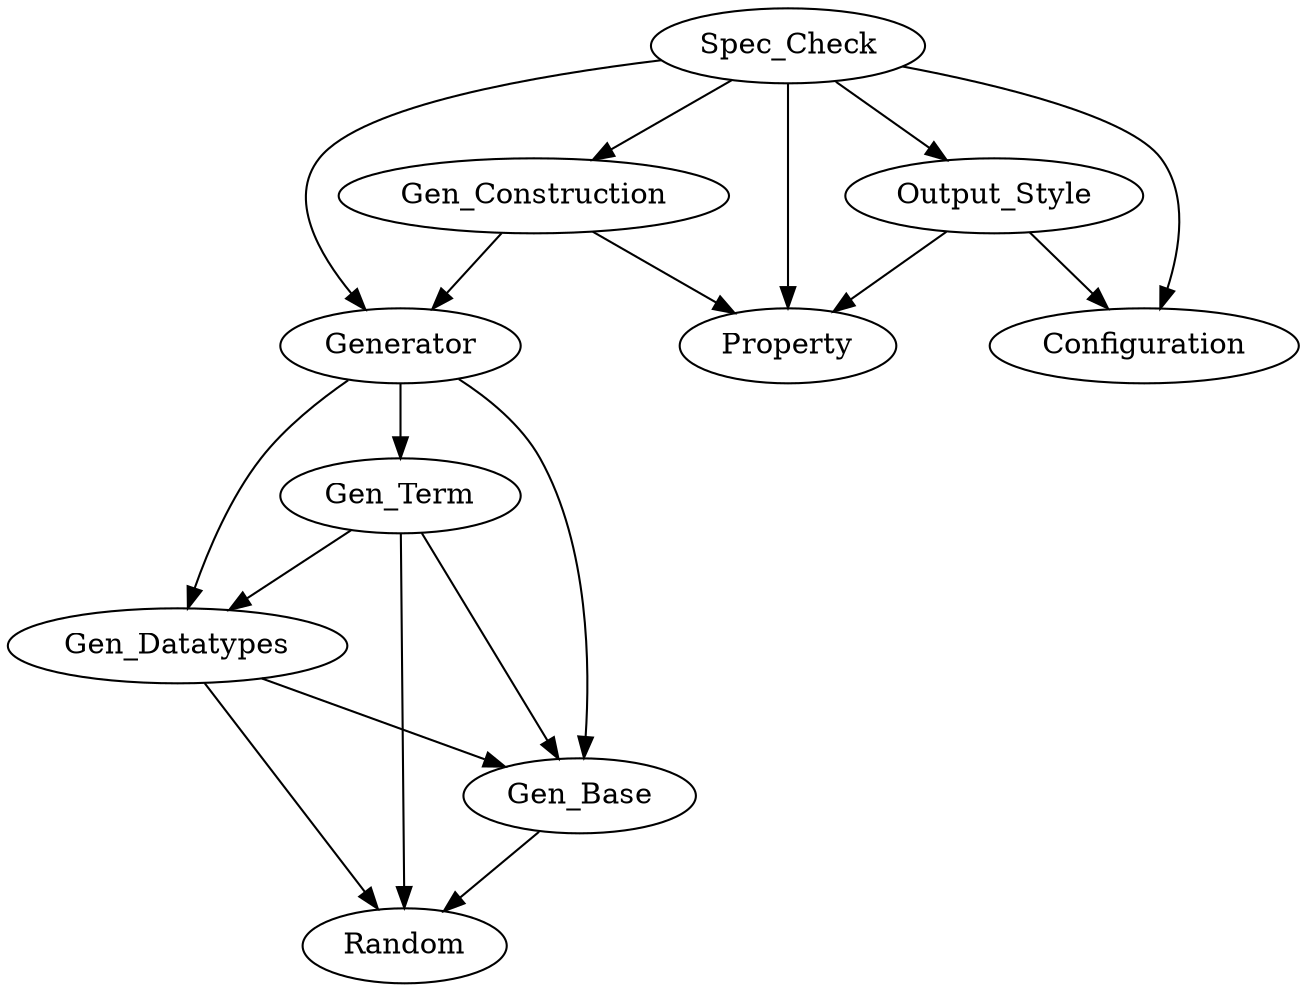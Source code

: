 digraph G {
        Gen_Base -> Random
        Gen_Datatypes -> Random
        Gen_Datatypes -> Gen_Base
        Gen_Term -> Random
        Gen_Term -> Gen_Base
        Gen_Term -> Gen_Datatypes
        Generator -> Gen_Base
        Generator -> Gen_Datatypes
        Generator -> Gen_Term
        Spec_Check -> Property
        Spec_Check -> Configuration
        Spec_Check -> Generator
        Spec_Check -> Gen_Construction
        Spec_Check -> Output_Style
        Gen_Construction -> Generator
        Gen_Construction -> Property
        Output_Style -> Property
        Output_Style -> Configuration
}
